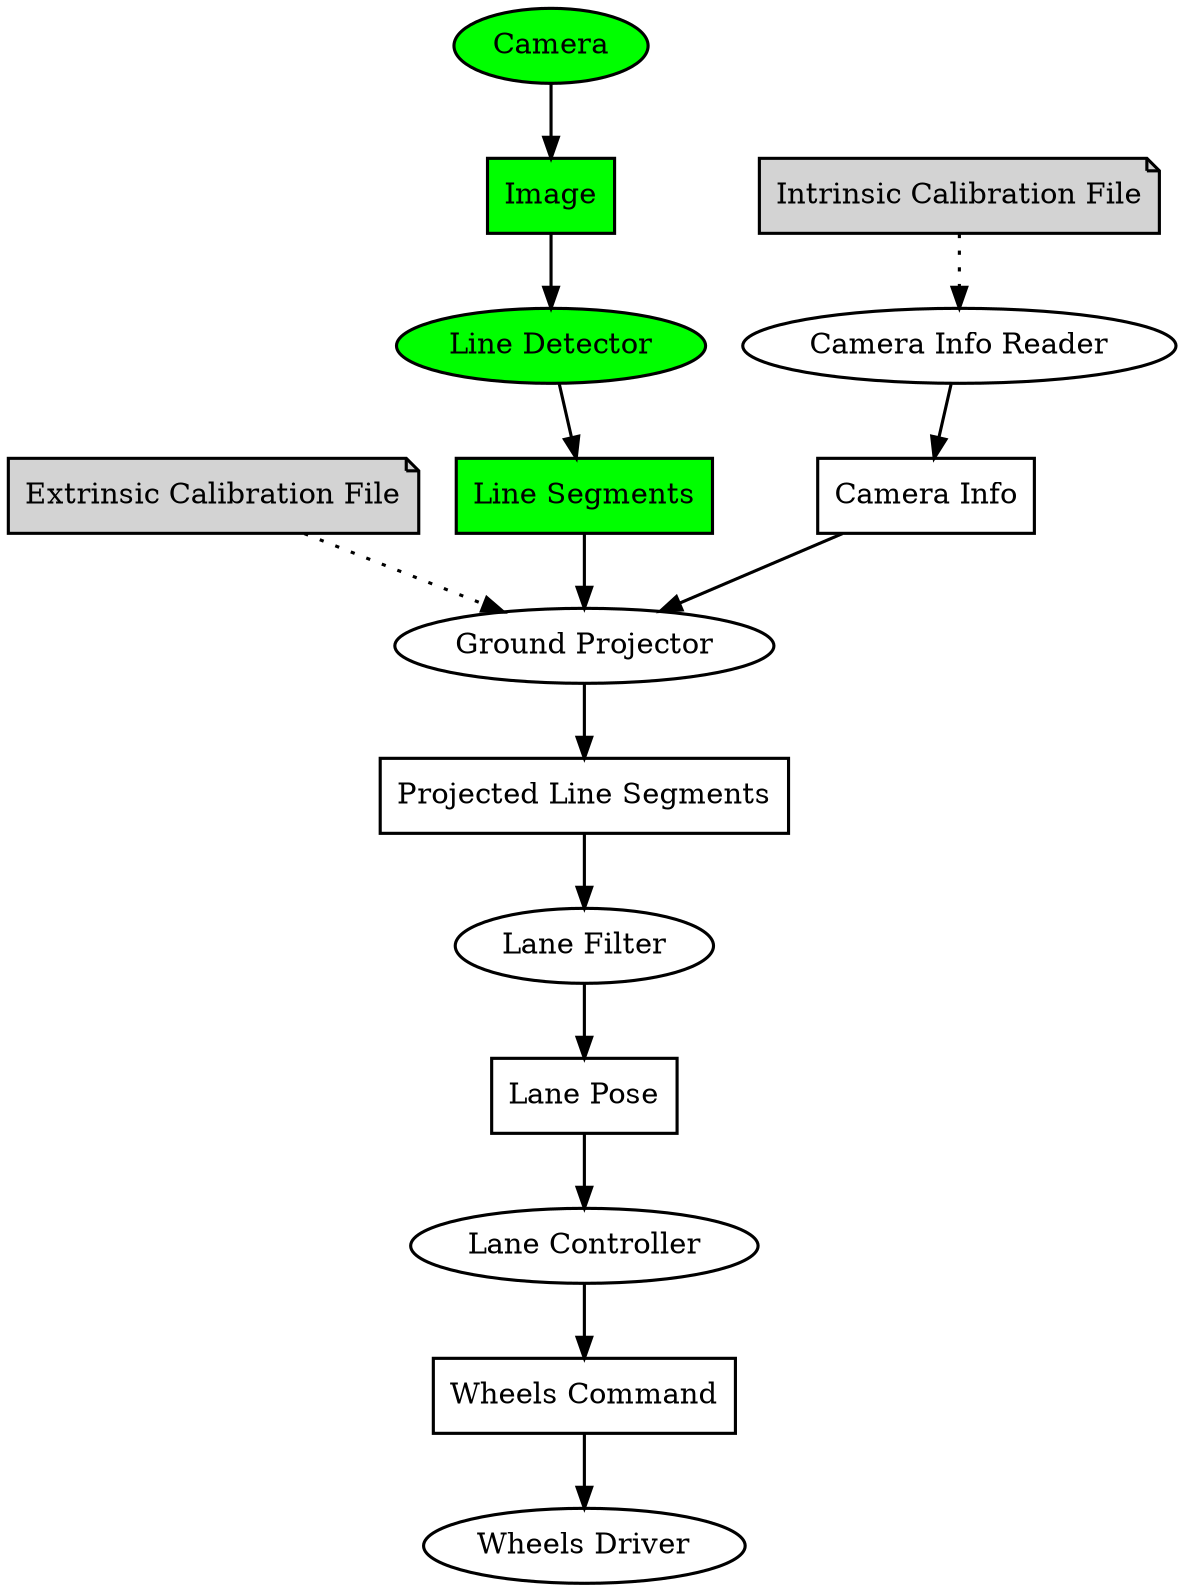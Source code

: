 digraph D {
	fontname="sans";

	edge [penwidth=1.5]
	node [penwidth=1.5]

	// Nodes
	node [shape=ellipse,style=filled,fillcolor=white];
	wheels_driver[label="Wheels Driver"];
	camera_node[label="Camera",fillcolor=green];
	cam_info_reader_node[label="Camera Info Reader"];
	lane_controller[label="Lane Controller"];
	line_detector[label="Line Detector",fillcolor=green];
	ground_projection[label="Ground Projector"];
	lane_filter[label="Lane Filter"]; 

	// Files
	node [shape=note,style=filled,fillcolor=""];
	extrinsic_calibration_file[label="Extrinsic Calibration File"];
	intrinsic_calibration_file[label="Intrinsic Calibration File"];

	// Topics
	node [shape=box,style=filled,fillcolor=white];
	segment_list[label="Line Segments",fillcolor=green];
	segment_list_proj[label="Projected Line Segments"];
	wheels_command[label="Wheels Command"];
	lane_pose[label="Lane Pose"];
	image_compressed[label="Image",fillcolor=green];
	camera_info[label="Camera Info"];

	//Connection
	camera_node->image_compressed;
	intrinsic_calibration_file->cam_info_reader_node[style="dotted"];
	cam_info_reader_node->camera_info;
	image_compressed->line_detector;
	line_detector->segment_list;
	lane_filter->lane_pose;
	lane_pose->lane_controller;
	lane_controller->wheels_command;
	extrinsic_calibration_file->ground_projection[style="dotted"];
	camera_info->ground_projection;
	segment_list->ground_projection;
	ground_projection->segment_list_proj;
	segment_list_proj->lane_filter;
	wheels_command->wheels_driver;
}